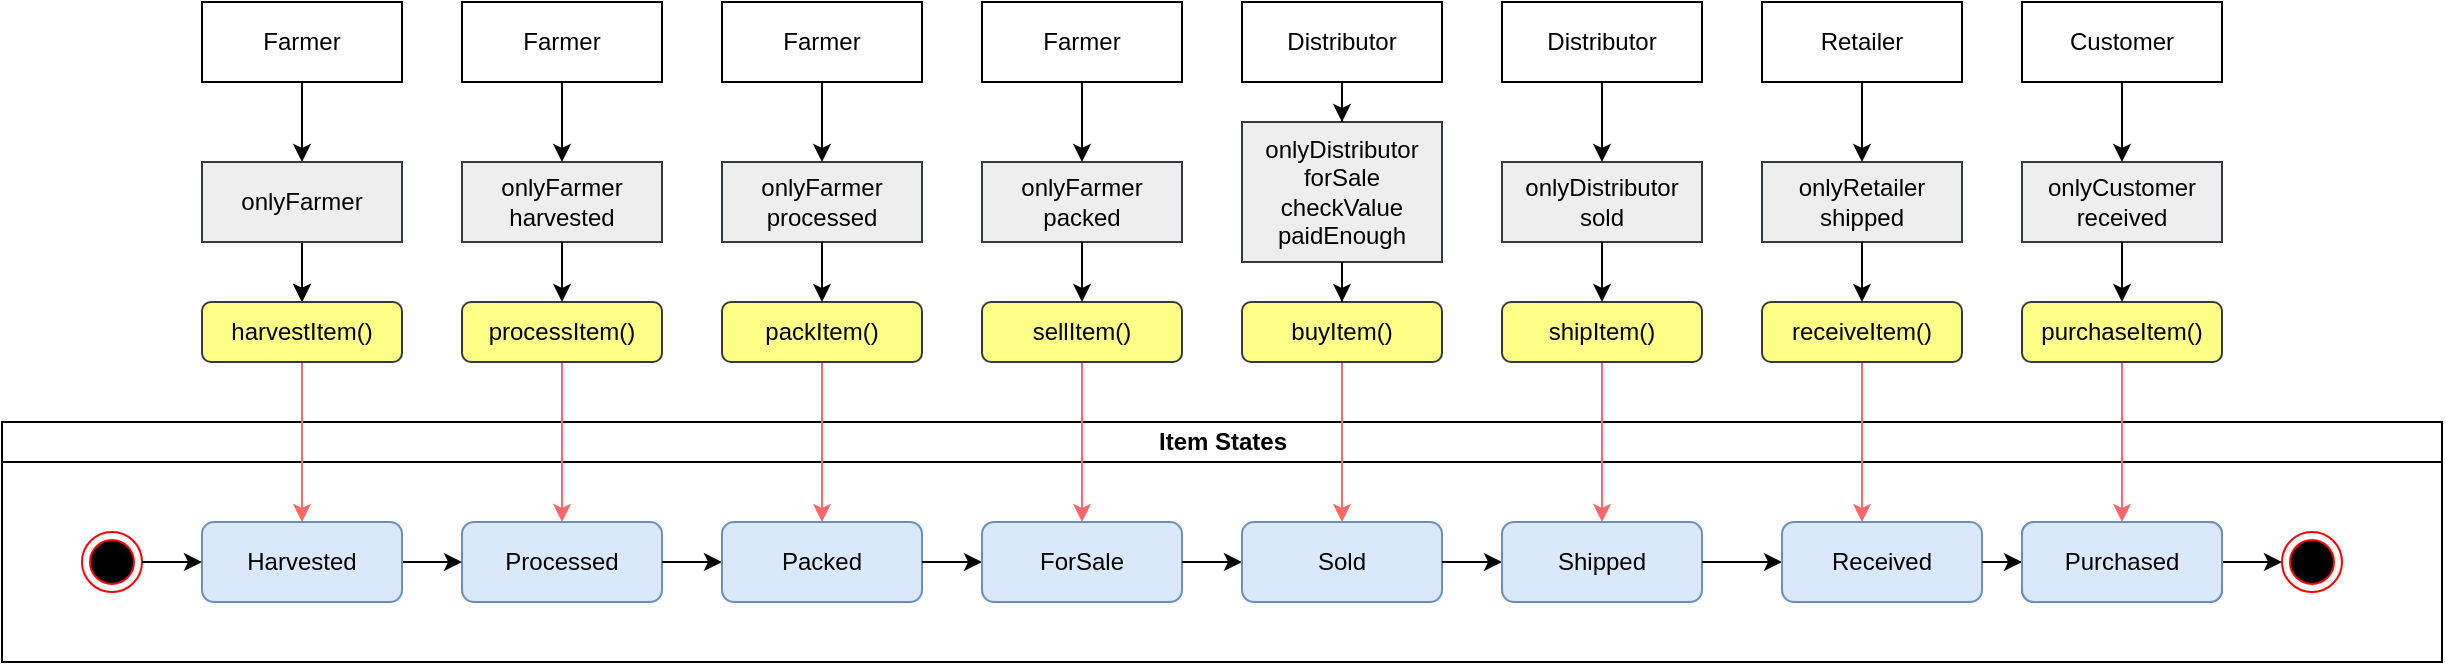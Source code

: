<mxfile version="14.9.1" type="device"><diagram id="98rTLS_cwUzpr5eeoO91" name="Page-1"><mxGraphModel dx="2946" dy="1127" grid="1" gridSize="10" guides="1" tooltips="1" connect="1" arrows="1" fold="1" page="1" pageScale="1" pageWidth="827" pageHeight="1169" math="0" shadow="0"><root><mxCell id="0"/><mxCell id="1" parent="0"/><mxCell id="Dchk56_zjXIlRip_yRhc-1" value="Item States" style="swimlane;html=1;startSize=20;horizontal=1;containerType=tree;rounded=0;" vertex="1" parent="1"><mxGeometry x="20" y="350" width="1220" height="120" as="geometry"/></mxCell><mxCell id="Dchk56_zjXIlRip_yRhc-2" value="" style="ellipse;html=1;shape=endState;fillColor=#000000;strokeColor=#ff0000;rounded=1;" vertex="1" parent="Dchk56_zjXIlRip_yRhc-1"><mxGeometry x="40" y="55" width="30" height="30" as="geometry"/></mxCell><mxCell id="Dchk56_zjXIlRip_yRhc-3" value="Processed" style="whiteSpace=wrap;html=1;rounded=1;fillColor=#dae8fc;strokeColor=#6c8ebf;" vertex="1" parent="Dchk56_zjXIlRip_yRhc-1"><mxGeometry x="230" y="50" width="100" height="40" as="geometry"/></mxCell><mxCell id="Dchk56_zjXIlRip_yRhc-4" value="Farmer" style="rounded=0;whiteSpace=wrap;html=1;" vertex="1" parent="Dchk56_zjXIlRip_yRhc-1"><mxGeometry x="230" y="-210" width="100" height="40" as="geometry"/></mxCell><mxCell id="Dchk56_zjXIlRip_yRhc-5" value="&lt;div&gt;onlyFarmer&lt;/div&gt;&lt;div&gt;harvested&lt;br&gt;&lt;/div&gt;" style="rounded=0;whiteSpace=wrap;html=1;fillColor=#eeeeee;strokeColor=#36393d;" vertex="1" parent="Dchk56_zjXIlRip_yRhc-1"><mxGeometry x="230" y="-130" width="100" height="40" as="geometry"/></mxCell><mxCell id="Dchk56_zjXIlRip_yRhc-6" value="" style="edgeStyle=orthogonalEdgeStyle;rounded=0;orthogonalLoop=1;jettySize=auto;html=1;" edge="1" parent="Dchk56_zjXIlRip_yRhc-1" source="Dchk56_zjXIlRip_yRhc-4" target="Dchk56_zjXIlRip_yRhc-5"><mxGeometry relative="1" as="geometry"/></mxCell><mxCell id="Dchk56_zjXIlRip_yRhc-7" value="" style="edgeStyle=orthogonalEdgeStyle;rounded=0;orthogonalLoop=1;jettySize=auto;html=1;strokeColor=#FF6666;" edge="1" parent="Dchk56_zjXIlRip_yRhc-1" source="Dchk56_zjXIlRip_yRhc-8"><mxGeometry relative="1" as="geometry"><mxPoint x="280" y="50" as="targetPoint"/></mxGeometry></mxCell><mxCell id="Dchk56_zjXIlRip_yRhc-8" value="processItem()" style="whiteSpace=wrap;html=1;rounded=1;fillColor=#ffff88;strokeColor=#36393d;" vertex="1" parent="Dchk56_zjXIlRip_yRhc-1"><mxGeometry x="230" y="-60" width="100" height="30" as="geometry"/></mxCell><mxCell id="Dchk56_zjXIlRip_yRhc-9" value="" style="edgeStyle=orthogonalEdgeStyle;rounded=0;orthogonalLoop=1;jettySize=auto;html=1;" edge="1" parent="Dchk56_zjXIlRip_yRhc-1" source="Dchk56_zjXIlRip_yRhc-5" target="Dchk56_zjXIlRip_yRhc-8"><mxGeometry relative="1" as="geometry"/></mxCell><mxCell id="Dchk56_zjXIlRip_yRhc-10" value="" style="edgeStyle=orthogonalEdgeStyle;rounded=0;orthogonalLoop=1;jettySize=auto;html=1;" edge="1" parent="Dchk56_zjXIlRip_yRhc-1" source="Dchk56_zjXIlRip_yRhc-3" target="Dchk56_zjXIlRip_yRhc-11"><mxGeometry relative="1" as="geometry"><mxPoint x="220" y="420.029" as="sourcePoint"/></mxGeometry></mxCell><mxCell id="Dchk56_zjXIlRip_yRhc-11" value="Packed" style="whiteSpace=wrap;html=1;rounded=1;fillColor=#dae8fc;strokeColor=#6c8ebf;" vertex="1" parent="Dchk56_zjXIlRip_yRhc-1"><mxGeometry x="360" y="50" width="100" height="40" as="geometry"/></mxCell><mxCell id="Dchk56_zjXIlRip_yRhc-12" value="" style="edgeStyle=orthogonalEdgeStyle;rounded=0;orthogonalLoop=1;jettySize=auto;html=1;" edge="1" parent="Dchk56_zjXIlRip_yRhc-1" source="Dchk56_zjXIlRip_yRhc-11" target="Dchk56_zjXIlRip_yRhc-13"><mxGeometry relative="1" as="geometry"><mxPoint x="350" y="420.029" as="sourcePoint"/></mxGeometry></mxCell><mxCell id="Dchk56_zjXIlRip_yRhc-13" value="ForSale" style="whiteSpace=wrap;html=1;rounded=1;fillColor=#dae8fc;strokeColor=#6c8ebf;" vertex="1" parent="Dchk56_zjXIlRip_yRhc-1"><mxGeometry x="490" y="50" width="100" height="40" as="geometry"/></mxCell><mxCell id="Dchk56_zjXIlRip_yRhc-14" value="" style="edgeStyle=orthogonalEdgeStyle;rounded=0;orthogonalLoop=1;jettySize=auto;html=1;" edge="1" parent="Dchk56_zjXIlRip_yRhc-1" source="Dchk56_zjXIlRip_yRhc-13" target="Dchk56_zjXIlRip_yRhc-15"><mxGeometry relative="1" as="geometry"><mxPoint x="480" y="420" as="sourcePoint"/></mxGeometry></mxCell><mxCell id="Dchk56_zjXIlRip_yRhc-15" value="Sold" style="whiteSpace=wrap;html=1;rounded=1;fillColor=#dae8fc;strokeColor=#6c8ebf;" vertex="1" parent="Dchk56_zjXIlRip_yRhc-1"><mxGeometry x="620" y="50" width="100" height="40" as="geometry"/></mxCell><mxCell id="Dchk56_zjXIlRip_yRhc-16" value="" style="edgeStyle=orthogonalEdgeStyle;rounded=0;orthogonalLoop=1;jettySize=auto;html=1;" edge="1" parent="Dchk56_zjXIlRip_yRhc-1" source="Dchk56_zjXIlRip_yRhc-15" target="Dchk56_zjXIlRip_yRhc-18"><mxGeometry relative="1" as="geometry"><mxPoint x="610" y="420" as="sourcePoint"/></mxGeometry></mxCell><mxCell id="Dchk56_zjXIlRip_yRhc-18" value="Shipped" style="whiteSpace=wrap;html=1;rounded=1;fillColor=#dae8fc;strokeColor=#6c8ebf;" vertex="1" parent="Dchk56_zjXIlRip_yRhc-1"><mxGeometry x="750" y="50" width="100" height="40" as="geometry"/></mxCell><mxCell id="Dchk56_zjXIlRip_yRhc-126" value="" style="ellipse;html=1;shape=endState;fillColor=#000000;strokeColor=#ff0000;rounded=1;" vertex="1" parent="Dchk56_zjXIlRip_yRhc-1"><mxGeometry x="1140" y="55" width="30" height="30" as="geometry"/></mxCell><mxCell id="Dchk56_zjXIlRip_yRhc-151" value="" style="edgeStyle=orthogonalEdgeStyle;rounded=0;orthogonalLoop=1;jettySize=auto;html=1;" edge="1" target="Dchk56_zjXIlRip_yRhc-152" source="Dchk56_zjXIlRip_yRhc-18" parent="Dchk56_zjXIlRip_yRhc-1"><mxGeometry relative="1" as="geometry"><mxPoint x="740" y="420" as="sourcePoint"/></mxGeometry></mxCell><mxCell id="Dchk56_zjXIlRip_yRhc-152" value="Received" style="whiteSpace=wrap;html=1;rounded=1;fillColor=#dae8fc;strokeColor=#6c8ebf;" vertex="1" parent="Dchk56_zjXIlRip_yRhc-1"><mxGeometry x="890" y="50" width="100" height="40" as="geometry"/></mxCell><mxCell id="Dchk56_zjXIlRip_yRhc-153" value="" style="edgeStyle=orthogonalEdgeStyle;rounded=0;orthogonalLoop=1;jettySize=auto;html=1;" edge="1" target="Dchk56_zjXIlRip_yRhc-154" source="Dchk56_zjXIlRip_yRhc-152" parent="Dchk56_zjXIlRip_yRhc-1"><mxGeometry relative="1" as="geometry"><mxPoint x="870" y="420" as="sourcePoint"/></mxGeometry></mxCell><mxCell id="Dchk56_zjXIlRip_yRhc-154" value="Received" style="whiteSpace=wrap;html=1;rounded=1;fillColor=#dae8fc;strokeColor=#6c8ebf;" vertex="1" parent="Dchk56_zjXIlRip_yRhc-1"><mxGeometry x="1010" y="50" width="100" height="40" as="geometry"/></mxCell><mxCell id="Dchk56_zjXIlRip_yRhc-20" value="" style="edgeStyle=orthogonalEdgeStyle;rounded=0;orthogonalLoop=1;jettySize=auto;html=1;" edge="1" parent="1" source="Dchk56_zjXIlRip_yRhc-21" target="Dchk56_zjXIlRip_yRhc-23"><mxGeometry relative="1" as="geometry"/></mxCell><mxCell id="Dchk56_zjXIlRip_yRhc-21" value="Farmer" style="rounded=0;whiteSpace=wrap;html=1;" vertex="1" parent="1"><mxGeometry x="120" y="140" width="100" height="40" as="geometry"/></mxCell><mxCell id="Dchk56_zjXIlRip_yRhc-22" value="" style="edgeStyle=orthogonalEdgeStyle;rounded=0;orthogonalLoop=1;jettySize=auto;html=1;" edge="1" parent="1" source="Dchk56_zjXIlRip_yRhc-23" target="Dchk56_zjXIlRip_yRhc-25"><mxGeometry relative="1" as="geometry"/></mxCell><mxCell id="Dchk56_zjXIlRip_yRhc-124" value="" style="edgeStyle=orthogonalEdgeStyle;rounded=0;orthogonalLoop=1;jettySize=auto;html=1;" edge="1" parent="1" source="Dchk56_zjXIlRip_yRhc-23" target="Dchk56_zjXIlRip_yRhc-25"><mxGeometry relative="1" as="geometry"/></mxCell><mxCell id="Dchk56_zjXIlRip_yRhc-23" value="onlyFarmer" style="rounded=0;whiteSpace=wrap;html=1;fillColor=#eeeeee;strokeColor=#36393d;" vertex="1" parent="1"><mxGeometry x="120" y="220" width="100" height="40" as="geometry"/></mxCell><mxCell id="Dchk56_zjXIlRip_yRhc-24" value="" style="edgeStyle=orthogonalEdgeStyle;rounded=0;orthogonalLoop=1;jettySize=auto;html=1;strokeColor=#FF6666;" edge="1" parent="1" source="Dchk56_zjXIlRip_yRhc-25" target="Dchk56_zjXIlRip_yRhc-27"><mxGeometry relative="1" as="geometry"/></mxCell><mxCell id="Dchk56_zjXIlRip_yRhc-25" value="harvestItem()" style="whiteSpace=wrap;html=1;rounded=1;fillColor=#ffff88;strokeColor=#36393d;" vertex="1" parent="1"><mxGeometry x="120" y="290" width="100" height="30" as="geometry"/></mxCell><mxCell id="Dchk56_zjXIlRip_yRhc-26" value="" style="edgeStyle=orthogonalEdgeStyle;rounded=0;orthogonalLoop=1;jettySize=auto;html=1;" edge="1" parent="1" source="Dchk56_zjXIlRip_yRhc-27" target="Dchk56_zjXIlRip_yRhc-3"><mxGeometry relative="1" as="geometry"/></mxCell><mxCell id="Dchk56_zjXIlRip_yRhc-27" value="Harvested" style="whiteSpace=wrap;html=1;rounded=1;fillColor=#dae8fc;strokeColor=#6c8ebf;" vertex="1" parent="1"><mxGeometry x="120" y="400" width="100" height="40" as="geometry"/></mxCell><mxCell id="Dchk56_zjXIlRip_yRhc-28" style="edgeStyle=orthogonalEdgeStyle;rounded=0;orthogonalLoop=1;jettySize=auto;html=1;exitX=1;exitY=0.5;exitDx=0;exitDy=0;entryX=0;entryY=0.5;entryDx=0;entryDy=0;" edge="1" parent="1" source="Dchk56_zjXIlRip_yRhc-2" target="Dchk56_zjXIlRip_yRhc-27"><mxGeometry relative="1" as="geometry"/></mxCell><mxCell id="Dchk56_zjXIlRip_yRhc-31" value="Farmer" style="rounded=0;whiteSpace=wrap;html=1;" vertex="1" parent="1"><mxGeometry x="380" y="140" width="100" height="40" as="geometry"/></mxCell><mxCell id="Dchk56_zjXIlRip_yRhc-32" value="onlyFarmer&lt;br&gt;processed" style="rounded=0;whiteSpace=wrap;html=1;fillColor=#eeeeee;strokeColor=#36393d;" vertex="1" parent="1"><mxGeometry x="380" y="220" width="100" height="40" as="geometry"/></mxCell><mxCell id="Dchk56_zjXIlRip_yRhc-33" value="" style="edgeStyle=orthogonalEdgeStyle;rounded=0;orthogonalLoop=1;jettySize=auto;html=1;" edge="1" parent="1" source="Dchk56_zjXIlRip_yRhc-31" target="Dchk56_zjXIlRip_yRhc-32"><mxGeometry relative="1" as="geometry"/></mxCell><mxCell id="Dchk56_zjXIlRip_yRhc-34" value="" style="edgeStyle=orthogonalEdgeStyle;rounded=0;orthogonalLoop=1;jettySize=auto;html=1;strokeColor=#FF6666;" edge="1" parent="1" source="Dchk56_zjXIlRip_yRhc-35"><mxGeometry relative="1" as="geometry"><mxPoint x="430" y="400" as="targetPoint"/></mxGeometry></mxCell><mxCell id="Dchk56_zjXIlRip_yRhc-35" value="packItem()" style="whiteSpace=wrap;html=1;rounded=1;fillColor=#ffff88;strokeColor=#36393d;" vertex="1" parent="1"><mxGeometry x="380" y="290" width="100" height="30" as="geometry"/></mxCell><mxCell id="Dchk56_zjXIlRip_yRhc-36" value="" style="edgeStyle=orthogonalEdgeStyle;rounded=0;orthogonalLoop=1;jettySize=auto;html=1;" edge="1" parent="1" source="Dchk56_zjXIlRip_yRhc-32" target="Dchk56_zjXIlRip_yRhc-35"><mxGeometry relative="1" as="geometry"/></mxCell><mxCell id="Dchk56_zjXIlRip_yRhc-37" value="Farmer" style="rounded=0;whiteSpace=wrap;html=1;" vertex="1" parent="1"><mxGeometry x="510" y="140" width="100" height="40" as="geometry"/></mxCell><mxCell id="Dchk56_zjXIlRip_yRhc-38" value="&lt;div&gt;onlyFarmer&lt;/div&gt;&lt;div&gt;packed&lt;br&gt;&lt;/div&gt;" style="rounded=0;whiteSpace=wrap;html=1;fillColor=#eeeeee;strokeColor=#36393d;" vertex="1" parent="1"><mxGeometry x="510" y="220" width="100" height="40" as="geometry"/></mxCell><mxCell id="Dchk56_zjXIlRip_yRhc-39" value="" style="edgeStyle=orthogonalEdgeStyle;rounded=0;orthogonalLoop=1;jettySize=auto;html=1;" edge="1" parent="1" source="Dchk56_zjXIlRip_yRhc-37" target="Dchk56_zjXIlRip_yRhc-38"><mxGeometry relative="1" as="geometry"/></mxCell><mxCell id="Dchk56_zjXIlRip_yRhc-40" value="" style="edgeStyle=orthogonalEdgeStyle;rounded=0;orthogonalLoop=1;jettySize=auto;html=1;strokeColor=#FF6666;" edge="1" parent="1" source="Dchk56_zjXIlRip_yRhc-41"><mxGeometry relative="1" as="geometry"><mxPoint x="560" y="400" as="targetPoint"/></mxGeometry></mxCell><mxCell id="Dchk56_zjXIlRip_yRhc-41" value="sellItem()" style="whiteSpace=wrap;html=1;rounded=1;fillColor=#ffff88;strokeColor=#36393d;" vertex="1" parent="1"><mxGeometry x="510" y="290" width="100" height="30" as="geometry"/></mxCell><mxCell id="Dchk56_zjXIlRip_yRhc-42" value="" style="edgeStyle=orthogonalEdgeStyle;rounded=0;orthogonalLoop=1;jettySize=auto;html=1;" edge="1" parent="1" source="Dchk56_zjXIlRip_yRhc-38" target="Dchk56_zjXIlRip_yRhc-41"><mxGeometry relative="1" as="geometry"/></mxCell><mxCell id="Dchk56_zjXIlRip_yRhc-43" value="Distributor" style="rounded=0;whiteSpace=wrap;html=1;" vertex="1" parent="1"><mxGeometry x="640" y="140" width="100" height="40" as="geometry"/></mxCell><mxCell id="Dchk56_zjXIlRip_yRhc-44" value="&lt;div&gt;onlyDistributor&lt;/div&gt;&lt;div&gt;forSale&lt;/div&gt;&lt;div&gt;checkValue&lt;/div&gt;&lt;div&gt;paidEnough&lt;br&gt;&lt;/div&gt;" style="rounded=0;whiteSpace=wrap;html=1;fillColor=#eeeeee;strokeColor=#36393d;" vertex="1" parent="1"><mxGeometry x="640" y="200" width="100" height="70" as="geometry"/></mxCell><mxCell id="Dchk56_zjXIlRip_yRhc-45" value="" style="edgeStyle=orthogonalEdgeStyle;rounded=0;orthogonalLoop=1;jettySize=auto;html=1;" edge="1" parent="1" source="Dchk56_zjXIlRip_yRhc-43" target="Dchk56_zjXIlRip_yRhc-44"><mxGeometry relative="1" as="geometry"/></mxCell><mxCell id="Dchk56_zjXIlRip_yRhc-46" value="" style="edgeStyle=orthogonalEdgeStyle;rounded=0;orthogonalLoop=1;jettySize=auto;html=1;strokeColor=#FF6666;" edge="1" parent="1" source="Dchk56_zjXIlRip_yRhc-47"><mxGeometry relative="1" as="geometry"><mxPoint x="690" y="400" as="targetPoint"/></mxGeometry></mxCell><mxCell id="Dchk56_zjXIlRip_yRhc-47" value="buyItem()" style="whiteSpace=wrap;html=1;rounded=1;fillColor=#ffff88;strokeColor=#36393d;" vertex="1" parent="1"><mxGeometry x="640" y="290" width="100" height="30" as="geometry"/></mxCell><mxCell id="Dchk56_zjXIlRip_yRhc-48" value="" style="edgeStyle=orthogonalEdgeStyle;rounded=0;orthogonalLoop=1;jettySize=auto;html=1;" edge="1" parent="1" source="Dchk56_zjXIlRip_yRhc-44" target="Dchk56_zjXIlRip_yRhc-47"><mxGeometry relative="1" as="geometry"/></mxCell><mxCell id="Dchk56_zjXIlRip_yRhc-49" value="Distributor" style="rounded=0;whiteSpace=wrap;html=1;" vertex="1" parent="1"><mxGeometry x="770" y="140" width="100" height="40" as="geometry"/></mxCell><mxCell id="Dchk56_zjXIlRip_yRhc-50" value="&lt;div&gt;onlyDistributor&lt;/div&gt;&lt;div&gt;sold&lt;br&gt;&lt;/div&gt;" style="rounded=0;whiteSpace=wrap;html=1;fillColor=#eeeeee;strokeColor=#36393d;" vertex="1" parent="1"><mxGeometry x="770" y="220" width="100" height="40" as="geometry"/></mxCell><mxCell id="Dchk56_zjXIlRip_yRhc-51" value="" style="edgeStyle=orthogonalEdgeStyle;rounded=0;orthogonalLoop=1;jettySize=auto;html=1;" edge="1" parent="1" source="Dchk56_zjXIlRip_yRhc-49" target="Dchk56_zjXIlRip_yRhc-50"><mxGeometry relative="1" as="geometry"/></mxCell><mxCell id="Dchk56_zjXIlRip_yRhc-52" value="" style="edgeStyle=orthogonalEdgeStyle;rounded=0;orthogonalLoop=1;jettySize=auto;html=1;strokeColor=#FF6666;" edge="1" parent="1" source="Dchk56_zjXIlRip_yRhc-53"><mxGeometry relative="1" as="geometry"><mxPoint x="820" y="400" as="targetPoint"/></mxGeometry></mxCell><mxCell id="Dchk56_zjXIlRip_yRhc-53" value="shipItem()" style="whiteSpace=wrap;html=1;rounded=1;fillColor=#ffff88;strokeColor=#36393d;" vertex="1" parent="1"><mxGeometry x="770" y="290" width="100" height="30" as="geometry"/></mxCell><mxCell id="Dchk56_zjXIlRip_yRhc-54" value="" style="edgeStyle=orthogonalEdgeStyle;rounded=0;orthogonalLoop=1;jettySize=auto;html=1;" edge="1" parent="1" source="Dchk56_zjXIlRip_yRhc-50" target="Dchk56_zjXIlRip_yRhc-53"><mxGeometry relative="1" as="geometry"/></mxCell><mxCell id="Dchk56_zjXIlRip_yRhc-128" value="Retailer" style="rounded=0;whiteSpace=wrap;html=1;" vertex="1" parent="1"><mxGeometry x="900" y="140" width="100" height="40" as="geometry"/></mxCell><mxCell id="Dchk56_zjXIlRip_yRhc-129" value="&lt;div&gt;onlyRetailer&lt;/div&gt;&lt;div&gt;shipped&lt;br&gt;&lt;/div&gt;" style="rounded=0;whiteSpace=wrap;html=1;fillColor=#eeeeee;strokeColor=#36393d;" vertex="1" parent="1"><mxGeometry x="900" y="220" width="100" height="40" as="geometry"/></mxCell><mxCell id="Dchk56_zjXIlRip_yRhc-130" value="" style="edgeStyle=orthogonalEdgeStyle;rounded=0;orthogonalLoop=1;jettySize=auto;html=1;" edge="1" parent="1" source="Dchk56_zjXIlRip_yRhc-128" target="Dchk56_zjXIlRip_yRhc-129"><mxGeometry relative="1" as="geometry"/></mxCell><mxCell id="Dchk56_zjXIlRip_yRhc-131" value="" style="edgeStyle=orthogonalEdgeStyle;rounded=0;orthogonalLoop=1;jettySize=auto;html=1;strokeColor=#FF6666;" edge="1" parent="1" source="Dchk56_zjXIlRip_yRhc-132"><mxGeometry relative="1" as="geometry"><mxPoint x="950" y="400" as="targetPoint"/></mxGeometry></mxCell><mxCell id="Dchk56_zjXIlRip_yRhc-132" value="receiveItem()" style="whiteSpace=wrap;html=1;rounded=1;fillColor=#ffff88;strokeColor=#36393d;" vertex="1" parent="1"><mxGeometry x="900" y="290" width="100" height="30" as="geometry"/></mxCell><mxCell id="Dchk56_zjXIlRip_yRhc-133" value="" style="edgeStyle=orthogonalEdgeStyle;rounded=0;orthogonalLoop=1;jettySize=auto;html=1;" edge="1" parent="1" source="Dchk56_zjXIlRip_yRhc-129" target="Dchk56_zjXIlRip_yRhc-132"><mxGeometry relative="1" as="geometry"/></mxCell><mxCell id="Dchk56_zjXIlRip_yRhc-148" value="" style="edgeStyle=orthogonalEdgeStyle;rounded=0;orthogonalLoop=1;jettySize=auto;html=1;" edge="1" parent="1" source="Dchk56_zjXIlRip_yRhc-134" target="Dchk56_zjXIlRip_yRhc-126"><mxGeometry relative="1" as="geometry"/></mxCell><mxCell id="Dchk56_zjXIlRip_yRhc-134" value="Purchased" style="whiteSpace=wrap;html=1;rounded=1;fillColor=#dae8fc;strokeColor=#6c8ebf;" vertex="1" parent="1"><mxGeometry x="1030" y="400" width="100" height="40" as="geometry"/></mxCell><mxCell id="Dchk56_zjXIlRip_yRhc-135" value="Customer" style="rounded=0;whiteSpace=wrap;html=1;" vertex="1" parent="1"><mxGeometry x="1030" y="140" width="100" height="40" as="geometry"/></mxCell><mxCell id="Dchk56_zjXIlRip_yRhc-136" value="&lt;div&gt;onlyCustomer&lt;/div&gt;&lt;div&gt;received&lt;br&gt;&lt;/div&gt;" style="rounded=0;whiteSpace=wrap;html=1;fillColor=#eeeeee;strokeColor=#36393d;" vertex="1" parent="1"><mxGeometry x="1030" y="220" width="100" height="40" as="geometry"/></mxCell><mxCell id="Dchk56_zjXIlRip_yRhc-137" value="" style="edgeStyle=orthogonalEdgeStyle;rounded=0;orthogonalLoop=1;jettySize=auto;html=1;" edge="1" parent="1" source="Dchk56_zjXIlRip_yRhc-135" target="Dchk56_zjXIlRip_yRhc-136"><mxGeometry relative="1" as="geometry"/></mxCell><mxCell id="Dchk56_zjXIlRip_yRhc-138" value="" style="edgeStyle=orthogonalEdgeStyle;rounded=0;orthogonalLoop=1;jettySize=auto;html=1;strokeColor=#FF6666;" edge="1" parent="1" source="Dchk56_zjXIlRip_yRhc-139"><mxGeometry relative="1" as="geometry"><mxPoint x="1080" y="400" as="targetPoint"/></mxGeometry></mxCell><mxCell id="Dchk56_zjXIlRip_yRhc-139" value="purchaseItem()" style="whiteSpace=wrap;html=1;rounded=1;fillColor=#ffff88;strokeColor=#36393d;" vertex="1" parent="1"><mxGeometry x="1030" y="290" width="100" height="30" as="geometry"/></mxCell><mxCell id="Dchk56_zjXIlRip_yRhc-140" value="" style="edgeStyle=orthogonalEdgeStyle;rounded=0;orthogonalLoop=1;jettySize=auto;html=1;" edge="1" parent="1" source="Dchk56_zjXIlRip_yRhc-136" target="Dchk56_zjXIlRip_yRhc-139"><mxGeometry relative="1" as="geometry"/></mxCell></root></mxGraphModel></diagram></mxfile>